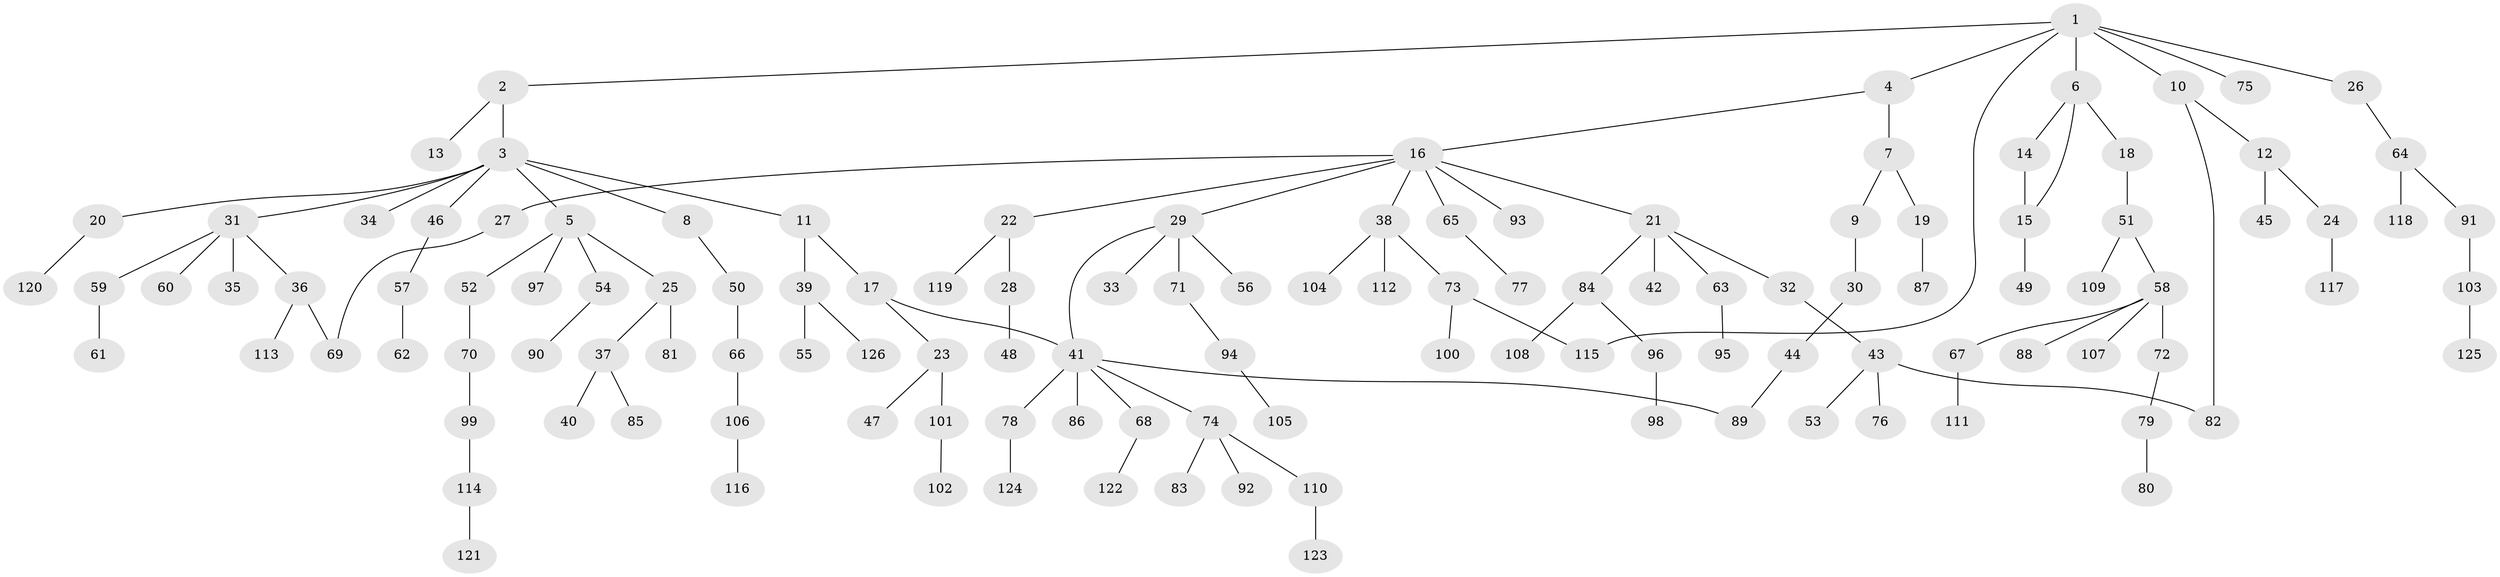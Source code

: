 // coarse degree distribution, {7: 0.011764705882352941, 2: 0.27058823529411763, 8: 0.011764705882352941, 4: 0.08235294117647059, 3: 0.09411764705882353, 10: 0.011764705882352941, 1: 0.4823529411764706, 5: 0.023529411764705882, 6: 0.011764705882352941}
// Generated by graph-tools (version 1.1) at 2025/51/02/27/25 19:51:39]
// undirected, 126 vertices, 131 edges
graph export_dot {
graph [start="1"]
  node [color=gray90,style=filled];
  1;
  2;
  3;
  4;
  5;
  6;
  7;
  8;
  9;
  10;
  11;
  12;
  13;
  14;
  15;
  16;
  17;
  18;
  19;
  20;
  21;
  22;
  23;
  24;
  25;
  26;
  27;
  28;
  29;
  30;
  31;
  32;
  33;
  34;
  35;
  36;
  37;
  38;
  39;
  40;
  41;
  42;
  43;
  44;
  45;
  46;
  47;
  48;
  49;
  50;
  51;
  52;
  53;
  54;
  55;
  56;
  57;
  58;
  59;
  60;
  61;
  62;
  63;
  64;
  65;
  66;
  67;
  68;
  69;
  70;
  71;
  72;
  73;
  74;
  75;
  76;
  77;
  78;
  79;
  80;
  81;
  82;
  83;
  84;
  85;
  86;
  87;
  88;
  89;
  90;
  91;
  92;
  93;
  94;
  95;
  96;
  97;
  98;
  99;
  100;
  101;
  102;
  103;
  104;
  105;
  106;
  107;
  108;
  109;
  110;
  111;
  112;
  113;
  114;
  115;
  116;
  117;
  118;
  119;
  120;
  121;
  122;
  123;
  124;
  125;
  126;
  1 -- 2;
  1 -- 4;
  1 -- 6;
  1 -- 10;
  1 -- 26;
  1 -- 75;
  1 -- 115;
  2 -- 3;
  2 -- 13;
  3 -- 5;
  3 -- 8;
  3 -- 11;
  3 -- 20;
  3 -- 31;
  3 -- 34;
  3 -- 46;
  4 -- 7;
  4 -- 16;
  5 -- 25;
  5 -- 52;
  5 -- 54;
  5 -- 97;
  6 -- 14;
  6 -- 15;
  6 -- 18;
  7 -- 9;
  7 -- 19;
  8 -- 50;
  9 -- 30;
  10 -- 12;
  10 -- 82;
  11 -- 17;
  11 -- 39;
  12 -- 24;
  12 -- 45;
  14 -- 15;
  15 -- 49;
  16 -- 21;
  16 -- 22;
  16 -- 27;
  16 -- 29;
  16 -- 38;
  16 -- 65;
  16 -- 93;
  17 -- 23;
  17 -- 41;
  18 -- 51;
  19 -- 87;
  20 -- 120;
  21 -- 32;
  21 -- 42;
  21 -- 63;
  21 -- 84;
  22 -- 28;
  22 -- 119;
  23 -- 47;
  23 -- 101;
  24 -- 117;
  25 -- 37;
  25 -- 81;
  26 -- 64;
  27 -- 69;
  28 -- 48;
  29 -- 33;
  29 -- 41;
  29 -- 56;
  29 -- 71;
  30 -- 44;
  31 -- 35;
  31 -- 36;
  31 -- 59;
  31 -- 60;
  32 -- 43;
  36 -- 69;
  36 -- 113;
  37 -- 40;
  37 -- 85;
  38 -- 73;
  38 -- 104;
  38 -- 112;
  39 -- 55;
  39 -- 126;
  41 -- 68;
  41 -- 74;
  41 -- 78;
  41 -- 86;
  41 -- 89;
  43 -- 53;
  43 -- 76;
  43 -- 82;
  44 -- 89;
  46 -- 57;
  50 -- 66;
  51 -- 58;
  51 -- 109;
  52 -- 70;
  54 -- 90;
  57 -- 62;
  58 -- 67;
  58 -- 72;
  58 -- 88;
  58 -- 107;
  59 -- 61;
  63 -- 95;
  64 -- 91;
  64 -- 118;
  65 -- 77;
  66 -- 106;
  67 -- 111;
  68 -- 122;
  70 -- 99;
  71 -- 94;
  72 -- 79;
  73 -- 100;
  73 -- 115;
  74 -- 83;
  74 -- 92;
  74 -- 110;
  78 -- 124;
  79 -- 80;
  84 -- 96;
  84 -- 108;
  91 -- 103;
  94 -- 105;
  96 -- 98;
  99 -- 114;
  101 -- 102;
  103 -- 125;
  106 -- 116;
  110 -- 123;
  114 -- 121;
}
